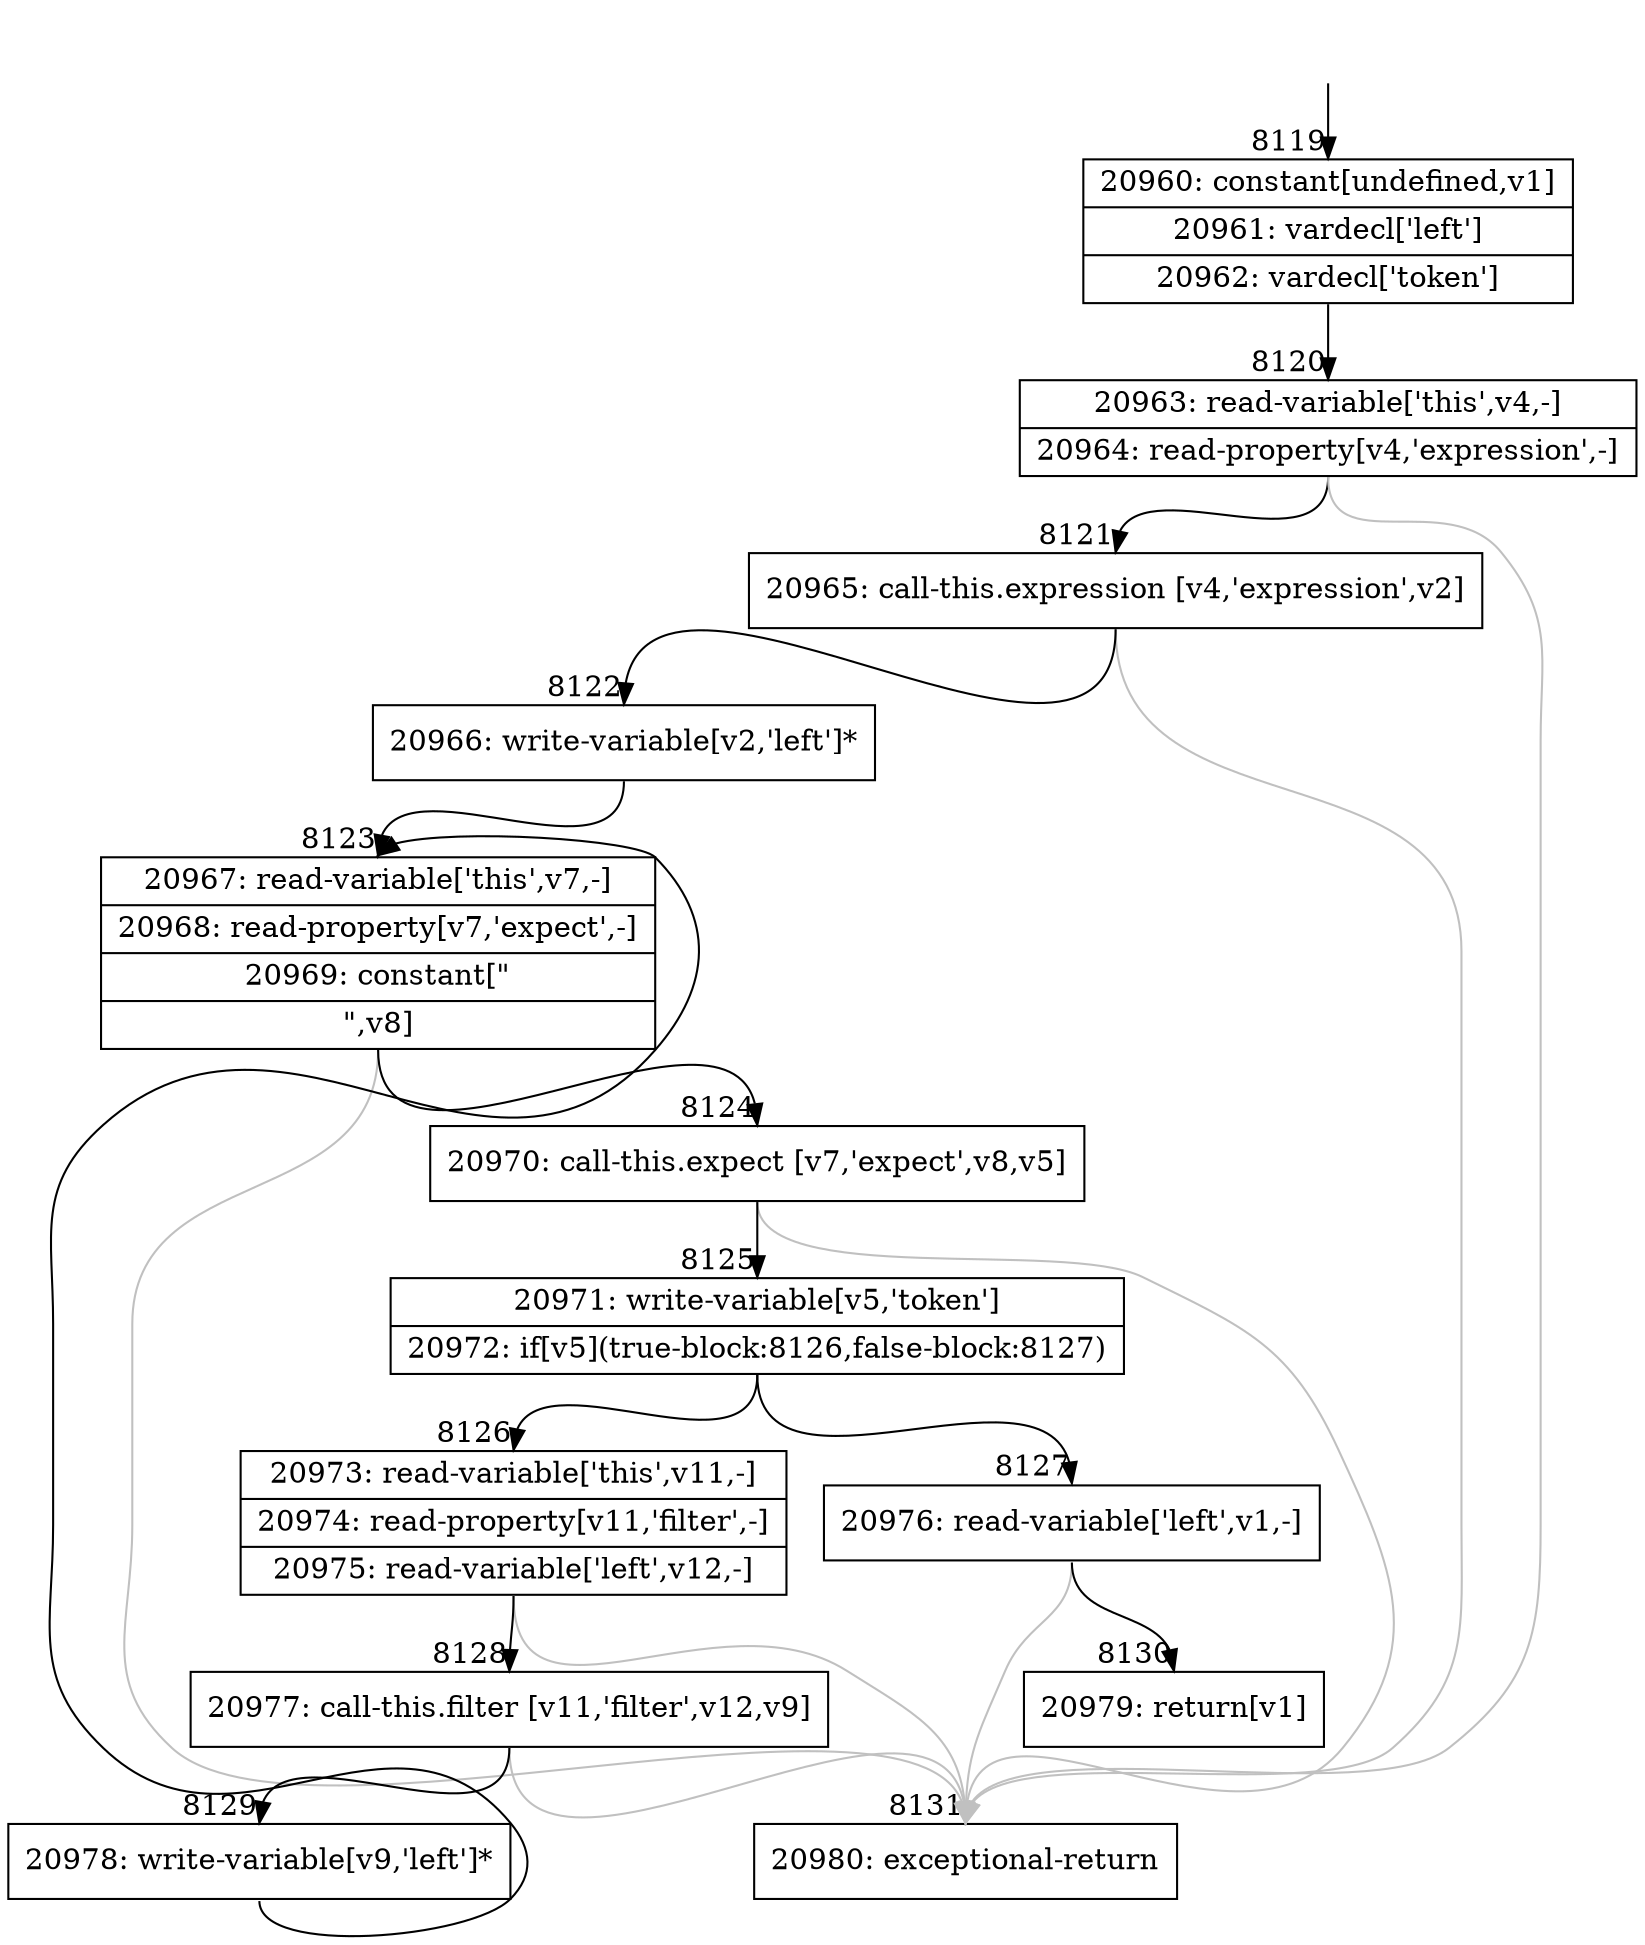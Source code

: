 digraph {
rankdir="TD"
BB_entry600[shape=none,label=""];
BB_entry600 -> BB8119 [tailport=s, headport=n, headlabel="    8119"]
BB8119 [shape=record label="{20960: constant[undefined,v1]|20961: vardecl['left']|20962: vardecl['token']}" ] 
BB8119 -> BB8120 [tailport=s, headport=n, headlabel="      8120"]
BB8120 [shape=record label="{20963: read-variable['this',v4,-]|20964: read-property[v4,'expression',-]}" ] 
BB8120 -> BB8121 [tailport=s, headport=n, headlabel="      8121"]
BB8120 -> BB8131 [tailport=s, headport=n, color=gray, headlabel="      8131"]
BB8121 [shape=record label="{20965: call-this.expression [v4,'expression',v2]}" ] 
BB8121 -> BB8122 [tailport=s, headport=n, headlabel="      8122"]
BB8121 -> BB8131 [tailport=s, headport=n, color=gray]
BB8122 [shape=record label="{20966: write-variable[v2,'left']*}" ] 
BB8122 -> BB8123 [tailport=s, headport=n, headlabel="      8123"]
BB8123 [shape=record label="{20967: read-variable['this',v7,-]|20968: read-property[v7,'expect',-]|20969: constant[\"|\",v8]}" ] 
BB8123 -> BB8124 [tailport=s, headport=n, headlabel="      8124"]
BB8123 -> BB8131 [tailport=s, headport=n, color=gray]
BB8124 [shape=record label="{20970: call-this.expect [v7,'expect',v8,v5]}" ] 
BB8124 -> BB8125 [tailport=s, headport=n, headlabel="      8125"]
BB8124 -> BB8131 [tailport=s, headport=n, color=gray]
BB8125 [shape=record label="{20971: write-variable[v5,'token']|20972: if[v5](true-block:8126,false-block:8127)}" ] 
BB8125 -> BB8126 [tailport=s, headport=n, headlabel="      8126"]
BB8125 -> BB8127 [tailport=s, headport=n, headlabel="      8127"]
BB8126 [shape=record label="{20973: read-variable['this',v11,-]|20974: read-property[v11,'filter',-]|20975: read-variable['left',v12,-]}" ] 
BB8126 -> BB8128 [tailport=s, headport=n, headlabel="      8128"]
BB8126 -> BB8131 [tailport=s, headport=n, color=gray]
BB8127 [shape=record label="{20976: read-variable['left',v1,-]}" ] 
BB8127 -> BB8130 [tailport=s, headport=n, headlabel="      8130"]
BB8127 -> BB8131 [tailport=s, headport=n, color=gray]
BB8128 [shape=record label="{20977: call-this.filter [v11,'filter',v12,v9]}" ] 
BB8128 -> BB8129 [tailport=s, headport=n, headlabel="      8129"]
BB8128 -> BB8131 [tailport=s, headport=n, color=gray]
BB8129 [shape=record label="{20978: write-variable[v9,'left']*}" ] 
BB8129 -> BB8123 [tailport=s, headport=n]
BB8130 [shape=record label="{20979: return[v1]}" ] 
BB8131 [shape=record label="{20980: exceptional-return}" ] 
//#$~ 12680
}
